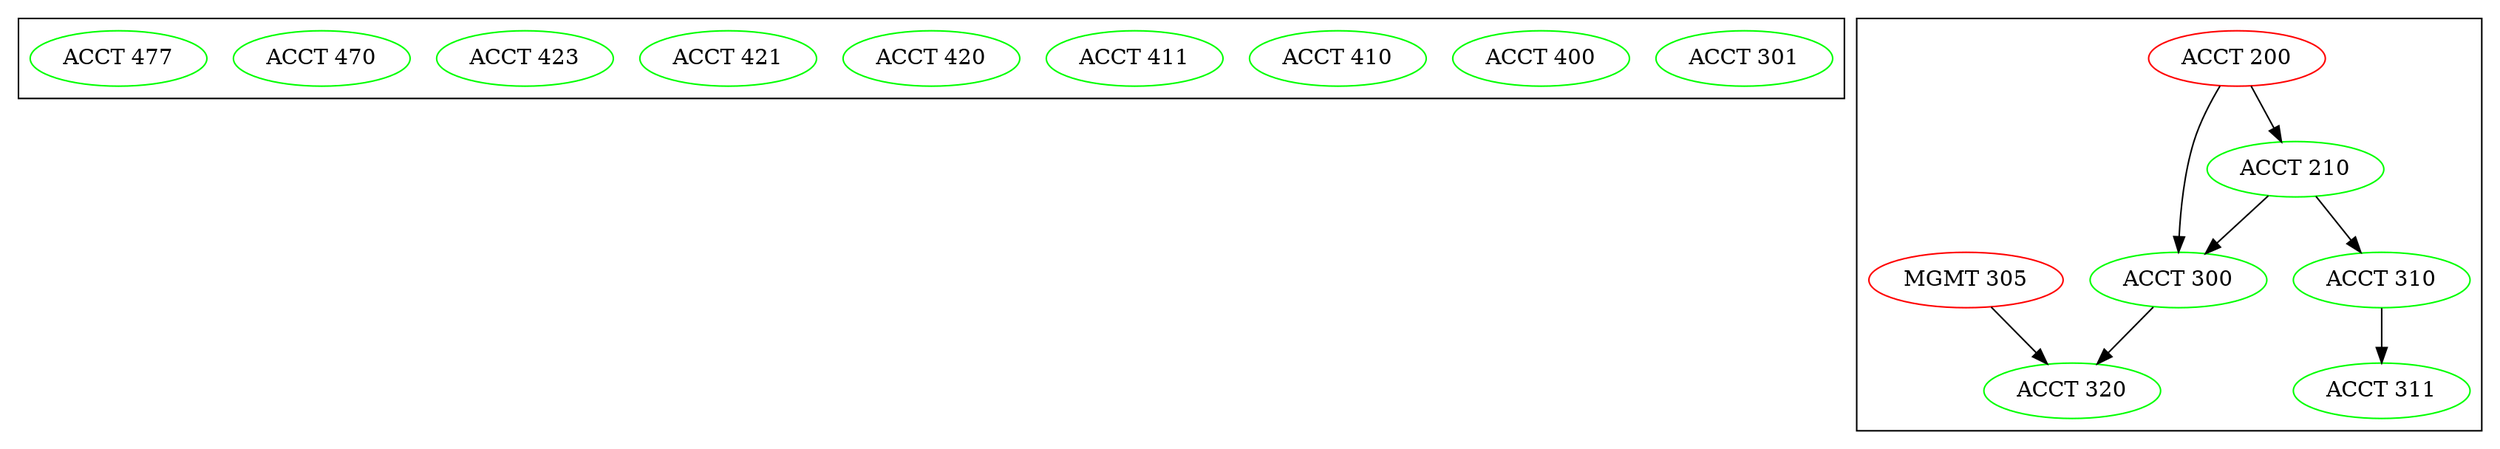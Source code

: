 digraph "Courses Tree Diagrams" {
	graph [_draw_="c 9 -#fffffe00 C 7 -#ffffff P 4 0 0 0 284 1477 284 1477 0 ",
		bb="0,0,1477,284",
		xdotversion=1.7
	];
	node [color=none,
		label="\N"
	];
	subgraph "Cluster of Courses without any connections" {
		graph [_draw_="c 7 -#000000 p 4 383 224 383 276 1469 276 1469 224 ",
			bb="383,224,1469,276"
		];
		"ACCT 301"	[_draw_="c 7 -#00ff00 e 1410 250 51.19 18 ",
			_ldraw_="F 14 11 -Times-Roman c 7 -#000000 T 1410 246.3 0 63 8 -ACCT 301 ",
			color=green,
			height=0.5,
			pos="1410,250",
			width=1.4263];
		"ACCT 400"	[_draw_="c 7 -#00ff00 e 1289 250 51.19 18 ",
			_ldraw_="F 14 11 -Times-Roman c 7 -#000000 T 1289 246.3 0 63 8 -ACCT 400 ",
			color=green,
			height=0.5,
			pos="1289,250",
			width=1.4263];
		"ACCT 410"	[_draw_="c 7 -#00ff00 e 1168 250 51.19 18 ",
			_ldraw_="F 14 11 -Times-Roman c 7 -#000000 T 1168 246.3 0 63 8 -ACCT 410 ",
			color=green,
			height=0.5,
			pos="1168,250",
			width=1.4263];
		"ACCT 411"	[_draw_="c 7 -#00ff00 e 1047 250 51.19 18 ",
			_ldraw_="F 14 11 -Times-Roman c 7 -#000000 T 1047 246.3 0 63 8 -ACCT 411 ",
			color=green,
			height=0.5,
			pos="1047,250",
			width=1.4263];
		"ACCT 420"	[_draw_="c 7 -#00ff00 e 926 250 51.19 18 ",
			_ldraw_="F 14 11 -Times-Roman c 7 -#000000 T 926 246.3 0 63 8 -ACCT 420 ",
			color=green,
			height=0.5,
			pos="926,250",
			width=1.4263];
		"ACCT 421"	[_draw_="c 7 -#00ff00 e 805 250 51.19 18 ",
			_ldraw_="F 14 11 -Times-Roman c 7 -#000000 T 805 246.3 0 63 8 -ACCT 421 ",
			color=green,
			height=0.5,
			pos="805,250",
			width=1.4263];
		"ACCT 423"	[_draw_="c 7 -#00ff00 e 684 250 51.19 18 ",
			_ldraw_="F 14 11 -Times-Roman c 7 -#000000 T 684 246.3 0 63 8 -ACCT 423 ",
			color=green,
			height=0.5,
			pos="684,250",
			width=1.4263];
		"ACCT 470"	[_draw_="c 7 -#00ff00 e 563 250 51.19 18 ",
			_ldraw_="F 14 11 -Times-Roman c 7 -#000000 T 563 246.3 0 63 8 -ACCT 470 ",
			color=green,
			height=0.5,
			pos="563,250",
			width=1.4263];
		"ACCT 477"	[_draw_="c 7 -#00ff00 e 442 250 51.19 18 ",
			_ldraw_="F 14 11 -Times-Roman c 7 -#000000 T 442 246.3 0 63 8 -ACCT 477 ",
			color=green,
			height=0.5,
			pos="442,250",
			width=1.4263];
	}
	subgraph "Cluster of Courses with connections" {
		graph [_draw_="c 7 -#000000 p 4 8 8 8 276 375 276 375 8 ",
			bb="8,8,375,276"
		];
		subgraph "Cluster of Courses without Prereqs" {
			graph [label="Cluster of Courses without Prereqs"];
		}
		subgraph "Cluster of Courses some connections both ways" {
		}
		subgraph "Cluster of Courses that is not Pre-req to any other courses" {
		}
		"ACCT 210"	[_draw_="c 7 -#00ff00 e 265 178 51.19 18 ",
			_ldraw_="F 14 11 -Times-Roman c 7 -#000000 T 265 174.3 0 63 8 -ACCT 210 ",
			color=green,
			height=0.5,
			pos="265,178",
			width=1.4263];
		"ACCT 300"	[_draw_="c 7 -#00ff00 e 195 106 51.19 18 ",
			_ldraw_="F 14 11 -Times-Roman c 7 -#000000 T 195 102.3 0 63 8 -ACCT 300 ",
			color=green,
			height=0.5,
			pos="195,106",
			width=1.4263];
		"ACCT 210" -> "ACCT 300"	[key="Pre-Req to",
			_draw_="c 7 -#000000 B 4 248.76 160.76 239.75 151.75 228.39 140.39 218.43 130.43 ",
			_hdraw_="S 5 -solid c 7 -#000000 C 7 -#000000 P 3 220.69 127.74 211.15 123.15 215.74 132.69 ",
			pos="e,211.15,123.15 248.76,160.76 239.75,151.75 228.39,140.39 218.43,130.43"];
		"ACCT 310"	[_draw_="c 7 -#00ff00 e 316 106 51.19 18 ",
			_ldraw_="F 14 11 -Times-Roman c 7 -#000000 T 316 102.3 0 63 8 -ACCT 310 ",
			color=green,
			height=0.5,
			pos="316,106",
			width=1.4263];
		"ACCT 210" -> "ACCT 310"	[key="Pre-Req to",
			_draw_="c 7 -#000000 B 4 277.09 160.41 283.22 151.99 290.8 141.58 297.64 132.2 ",
			_hdraw_="S 5 -solid c 7 -#000000 C 7 -#000000 P 3 300.59 134.1 303.65 123.96 294.93 129.98 ",
			pos="e,303.65,123.96 277.09,160.41 283.22,151.99 290.8,141.58 297.64,132.2"];
		"ACCT 320"	[_draw_="c 7 -#00ff00 e 133 34 51.19 18 ",
			_ldraw_="F 14 11 -Times-Roman c 7 -#000000 T 133 30.3 0 63 8 -ACCT 320 ",
			color=green,
			height=0.5,
			pos="133,34",
			width=1.4263];
		"ACCT 300" -> "ACCT 320"	[key="Pre-Req to",
			_draw_="c 7 -#000000 B 4 180.31 88.41 172.59 79.69 162.98 68.85 154.44 59.21 ",
			_hdraw_="S 5 -solid c 7 -#000000 C 7 -#000000 P 3 156.84 56.64 147.59 51.47 151.6 61.28 ",
			pos="e,147.59,51.47 180.31,88.411 172.59,79.693 162.98,68.845 154.44,59.208"];
		"ACCT 311"	[_draw_="c 7 -#00ff00 e 316 34 51.19 18 ",
			_ldraw_="F 14 11 -Times-Roman c 7 -#000000 T 316 30.3 0 63 8 -ACCT 311 ",
			color=green,
			height=0.5,
			pos="316,34",
			width=1.4263];
		"ACCT 310" -> "ACCT 311"	[key="Pre-Req to",
			_draw_="c 7 -#000000 B 4 316 87.7 316 79.98 316 70.71 316 62.11 ",
			_hdraw_="S 5 -solid c 7 -#000000 C 7 -#000000 P 3 319.5 62.1 316 52.1 312.5 62.1 ",
			pos="e,316,52.104 316,87.697 316,79.983 316,70.712 316,62.112"];
		"ACCT 200"	[_draw_="c 7 -#ff0000 e 230 250 51.19 18 ",
			_ldraw_="F 14 11 -Times-Roman c 7 -#000000 T 230 246.3 0 63 8 -ACCT 200 ",
			color=red,
			height=0.5,
			pos="230,250",
			width=1.4263];
		"ACCT 200" -> "ACCT 210"	[key="Pre-Req to",
			_draw_="c 7 -#000000 B 4 238.47 232.05 242.56 223.89 247.54 213.91 252.09 204.82 ",
			_hdraw_="S 5 -solid c 7 -#000000 C 7 -#000000 P 3 255.26 206.3 256.61 195.79 249 203.17 ",
			pos="e,256.61,195.79 238.47,232.05 242.56,223.89 247.54,213.91 252.09,204.82"];
		"ACCT 200" -> "ACCT 300"	[key="Pre-Req to",
			_draw_="c 7 -#000000 B 7 220.16 231.9 214.8 221.78 208.55 208.53 205 196 199.25 175.71 196.78 151.94 195.74 134.07 ",
			_hdraw_="S 5 -solid c 7 -#000000 C 7 -#000000 P 3 199.23 133.87 195.26 124.05 192.24 134.2 ",
			pos="e,195.26,124.05 220.16,231.9 214.8,221.78 208.55,208.53 205,196 199.25,175.71 196.78,151.94 195.74,134.07"];
		"MGMT 305"	[_draw_="c 7 -#ff0000 e 71 106 54.69 18 ",
			_ldraw_="F 14 11 -Times-Roman c 7 -#000000 T 71 102.3 0 68 8 -MGMT 305 ",
			color=red,
			height=0.5,
			pos="71,106",
			width=1.5165];
		"MGMT 305" -> "ACCT 320"	[key="Pre-Req to",
			_draw_="c 7 -#000000 B 4 85.69 88.41 93.41 79.69 103.02 68.85 111.56 59.21 ",
			_hdraw_="S 5 -solid c 7 -#000000 C 7 -#000000 P 3 114.4 61.28 118.41 51.47 109.16 56.64 ",
			pos="e,118.41,51.47 85.693,88.411 93.414,79.693 103.02,68.845 111.56,59.208"];
	}
}
